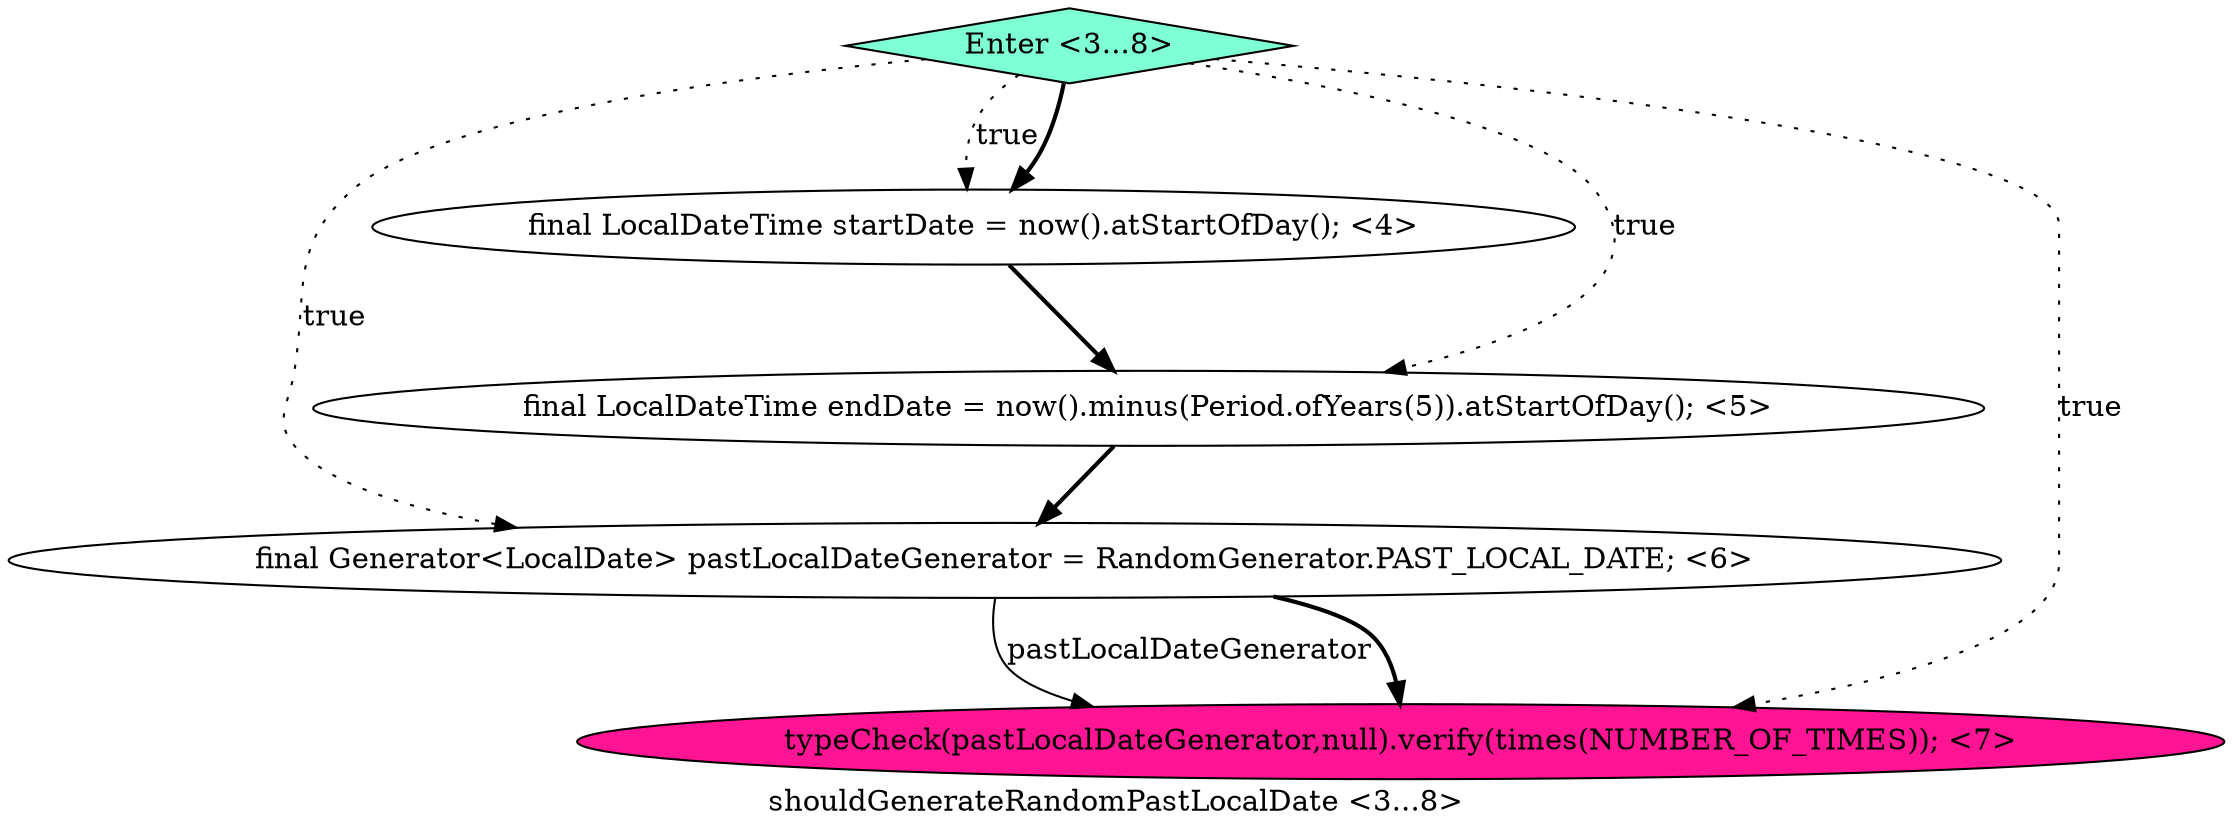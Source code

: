 digraph PDG {
label = "shouldGenerateRandomPastLocalDate <3...8>";
0.4 [style = filled, label = "Enter <3...8>", fillcolor = aquamarine, shape = diamond];
0.2 [style = filled, label = "final Generator<LocalDate> pastLocalDateGenerator = RandomGenerator.PAST_LOCAL_DATE; <6>", fillcolor = white, shape = ellipse];
0.0 [style = filled, label = "final LocalDateTime startDate = now().atStartOfDay(); <4>", fillcolor = white, shape = ellipse];
0.1 [style = filled, label = "final LocalDateTime endDate = now().minus(Period.ofYears(5)).atStartOfDay(); <5>", fillcolor = white, shape = ellipse];
0.3 [style = filled, label = "typeCheck(pastLocalDateGenerator,null).verify(times(NUMBER_OF_TIMES)); <7>", fillcolor = deeppink, shape = ellipse];
0.0 -> 0.1 [style = bold, label=""];
0.1 -> 0.2 [style = bold, label=""];
0.2 -> 0.3 [style = solid, label="pastLocalDateGenerator"];
0.2 -> 0.3 [style = bold, label=""];
0.4 -> 0.0 [style = dotted, label="true"];
0.4 -> 0.0 [style = bold, label=""];
0.4 -> 0.1 [style = dotted, label="true"];
0.4 -> 0.2 [style = dotted, label="true"];
0.4 -> 0.3 [style = dotted, label="true"];
}
